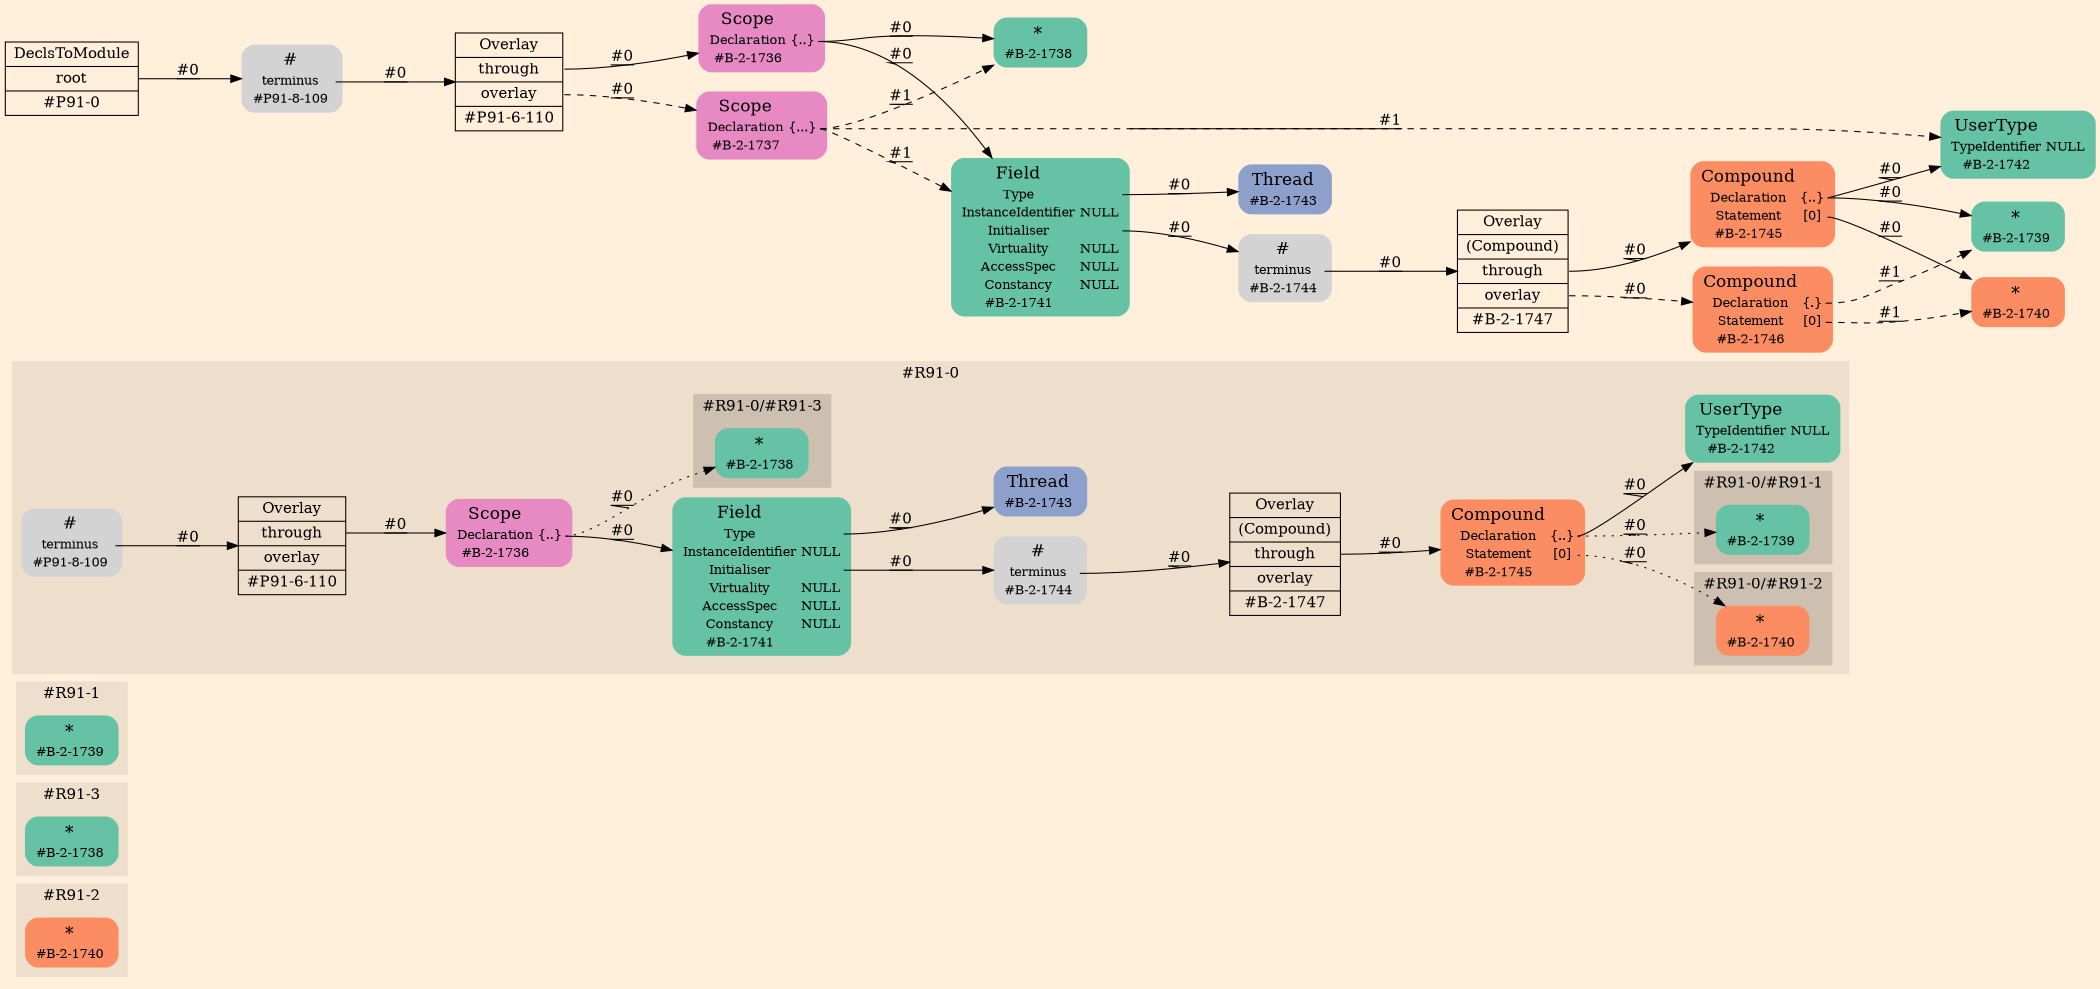 digraph Inferno {
graph [
    rankdir = "LR"
    ranksep = 1.0
    size = "14,20"
    bgcolor = antiquewhite1
    color = black
    fontcolor = black
];
node [
];
// -------------------- figure #R91-2 --------------------
subgraph "cluster#R91-2" {
    label = "#R91-2"
    style = "filled"
    color = antiquewhite2
    "#R91-2/#B-2-1740" [
        shape = "plaintext"
        fillcolor = "/set28/2"
        label = <<TABLE BORDER="0" CELLBORDER="0" CELLSPACING="0">
         <TR><TD><FONT POINT-SIZE="16.0">*</FONT></TD><TD></TD></TR>
         <TR><TD>#B-2-1740</TD><TD PORT="port0"></TD></TR>
        </TABLE>>
        style = "rounded,filled"
        fontsize = "12"
    ];
    
}


// -------------------- figure #R91-3 --------------------
subgraph "cluster#R91-3" {
    label = "#R91-3"
    style = "filled"
    color = antiquewhite2
    "#R91-3/#B-2-1738" [
        shape = "plaintext"
        fillcolor = "/set28/1"
        label = <<TABLE BORDER="0" CELLBORDER="0" CELLSPACING="0">
         <TR><TD><FONT POINT-SIZE="16.0">*</FONT></TD><TD></TD></TR>
         <TR><TD>#B-2-1738</TD><TD PORT="port0"></TD></TR>
        </TABLE>>
        style = "rounded,filled"
        fontsize = "12"
    ];
    
}


// -------------------- figure #R91-1 --------------------
subgraph "cluster#R91-1" {
    label = "#R91-1"
    style = "filled"
    color = antiquewhite2
    "#R91-1/#B-2-1739" [
        shape = "plaintext"
        fillcolor = "/set28/1"
        label = <<TABLE BORDER="0" CELLBORDER="0" CELLSPACING="0">
         <TR><TD><FONT POINT-SIZE="16.0">*</FONT></TD><TD></TD></TR>
         <TR><TD>#B-2-1739</TD><TD PORT="port0"></TD></TR>
        </TABLE>>
        style = "rounded,filled"
        fontsize = "12"
    ];
    
}


// -------------------- figure #R91-0 --------------------
subgraph "cluster#R91-0" {
    label = "#R91-0"
    style = "filled"
    color = antiquewhite2
    "#R91-0/#B-2-1742" [
        shape = "plaintext"
        fillcolor = "/set28/1"
        label = <<TABLE BORDER="0" CELLBORDER="0" CELLSPACING="0">
         <TR><TD><FONT POINT-SIZE="16.0">UserType</FONT></TD><TD></TD></TR>
         <TR><TD>TypeIdentifier</TD><TD PORT="port0">NULL</TD></TR>
         <TR><TD>#B-2-1742</TD><TD PORT="port1"></TD></TR>
        </TABLE>>
        style = "rounded,filled"
        fontsize = "12"
    ];
    
    "#R91-0/#B-2-1747" [
        shape = "record"
        fillcolor = antiquewhite2
        label = "<fixed> Overlay | <port0> (Compound) | <port1> through | <port2> overlay | <port3> #B-2-1747"
        style = "filled"
        fontsize = "14"
        color = black
        fontcolor = black
    ];
    
    "#R91-0/#B-2-1745" [
        shape = "plaintext"
        fillcolor = "/set28/2"
        label = <<TABLE BORDER="0" CELLBORDER="0" CELLSPACING="0">
         <TR><TD><FONT POINT-SIZE="16.0">Compound</FONT></TD><TD></TD></TR>
         <TR><TD>Declaration</TD><TD PORT="port0">{..}</TD></TR>
         <TR><TD>Statement</TD><TD PORT="port1">[0]</TD></TR>
         <TR><TD>#B-2-1745</TD><TD PORT="port2"></TD></TR>
        </TABLE>>
        style = "rounded,filled"
        fontsize = "12"
    ];
    
    "#R91-0/#B-2-1744" [
        shape = "plaintext"
        label = <<TABLE BORDER="0" CELLBORDER="0" CELLSPACING="0">
         <TR><TD><FONT POINT-SIZE="16.0">#</FONT></TD><TD></TD></TR>
         <TR><TD>terminus</TD><TD PORT="port0"></TD></TR>
         <TR><TD>#B-2-1744</TD><TD PORT="port1"></TD></TR>
        </TABLE>>
        style = "rounded,filled"
        fontsize = "12"
    ];
    
    "#R91-0/#P91-8-109" [
        shape = "plaintext"
        label = <<TABLE BORDER="0" CELLBORDER="0" CELLSPACING="0">
         <TR><TD><FONT POINT-SIZE="16.0">#</FONT></TD><TD></TD></TR>
         <TR><TD>terminus</TD><TD PORT="port0"></TD></TR>
         <TR><TD>#P91-8-109</TD><TD PORT="port1"></TD></TR>
        </TABLE>>
        style = "rounded,filled"
        fontsize = "12"
    ];
    
    "#R91-0/#B-2-1736" [
        shape = "plaintext"
        fillcolor = "/set28/4"
        label = <<TABLE BORDER="0" CELLBORDER="0" CELLSPACING="0">
         <TR><TD><FONT POINT-SIZE="16.0">Scope</FONT></TD><TD></TD></TR>
         <TR><TD>Declaration</TD><TD PORT="port0">{..}</TD></TR>
         <TR><TD>#B-2-1736</TD><TD PORT="port1"></TD></TR>
        </TABLE>>
        style = "rounded,filled"
        fontsize = "12"
    ];
    
    "#R91-0/#P91-6-110" [
        shape = "record"
        fillcolor = antiquewhite2
        label = "<fixed> Overlay | <port0> through | <port1> overlay | <port2> #P91-6-110"
        style = "filled"
        fontsize = "14"
        color = black
        fontcolor = black
    ];
    
    "#R91-0/#B-2-1741" [
        shape = "plaintext"
        fillcolor = "/set28/1"
        label = <<TABLE BORDER="0" CELLBORDER="0" CELLSPACING="0">
         <TR><TD><FONT POINT-SIZE="16.0">Field</FONT></TD><TD></TD></TR>
         <TR><TD>Type</TD><TD PORT="port0"></TD></TR>
         <TR><TD>InstanceIdentifier</TD><TD PORT="port1">NULL</TD></TR>
         <TR><TD>Initialiser</TD><TD PORT="port2"></TD></TR>
         <TR><TD>Virtuality</TD><TD PORT="port3">NULL</TD></TR>
         <TR><TD>AccessSpec</TD><TD PORT="port4">NULL</TD></TR>
         <TR><TD>Constancy</TD><TD PORT="port5">NULL</TD></TR>
         <TR><TD>#B-2-1741</TD><TD PORT="port6"></TD></TR>
        </TABLE>>
        style = "rounded,filled"
        fontsize = "12"
    ];
    
    "#R91-0/#B-2-1743" [
        shape = "plaintext"
        fillcolor = "/set28/3"
        label = <<TABLE BORDER="0" CELLBORDER="0" CELLSPACING="0">
         <TR><TD><FONT POINT-SIZE="16.0">Thread</FONT></TD><TD></TD></TR>
         <TR><TD>#B-2-1743</TD><TD PORT="port0"></TD></TR>
        </TABLE>>
        style = "rounded,filled"
        fontsize = "12"
    ];
    
    subgraph "cluster#R91-0/#R91-1" {
        label = "#R91-0/#R91-1"
        style = "filled"
        color = antiquewhite3
        "#R91-0/#0/#B-2-1739" [
            shape = "plaintext"
            fillcolor = "/set28/1"
            label = <<TABLE BORDER="0" CELLBORDER="0" CELLSPACING="0">
             <TR><TD><FONT POINT-SIZE="16.0">*</FONT></TD><TD></TD></TR>
             <TR><TD>#B-2-1739</TD><TD PORT="port0"></TD></TR>
            </TABLE>>
            style = "rounded,filled"
            fontsize = "12"
        ];
        
    }
    
    subgraph "cluster#R91-0/#R91-3" {
        label = "#R91-0/#R91-3"
        style = "filled"
        color = antiquewhite3
        "#R91-0/#0/#B-2-1738" [
            shape = "plaintext"
            fillcolor = "/set28/1"
            label = <<TABLE BORDER="0" CELLBORDER="0" CELLSPACING="0">
             <TR><TD><FONT POINT-SIZE="16.0">*</FONT></TD><TD></TD></TR>
             <TR><TD>#B-2-1738</TD><TD PORT="port0"></TD></TR>
            </TABLE>>
            style = "rounded,filled"
            fontsize = "12"
        ];
        
    }
    
    subgraph "cluster#R91-0/#R91-2" {
        label = "#R91-0/#R91-2"
        style = "filled"
        color = antiquewhite3
        "#R91-0/#0/#B-2-1740" [
            shape = "plaintext"
            fillcolor = "/set28/2"
            label = <<TABLE BORDER="0" CELLBORDER="0" CELLSPACING="0">
             <TR><TD><FONT POINT-SIZE="16.0">*</FONT></TD><TD></TD></TR>
             <TR><TD>#B-2-1740</TD><TD PORT="port0"></TD></TR>
            </TABLE>>
            style = "rounded,filled"
            fontsize = "12"
        ];
        
    }
    
}


// -------------------- transformation figure --------------------
"CR#P91-0" [
    shape = "record"
    fillcolor = antiquewhite1
    label = "<fixed> DeclsToModule | <port0> root | <port1> #P91-0"
    style = "filled"
    fontsize = "14"
    color = black
    fontcolor = black
];

"#P91-8-109" [
    shape = "plaintext"
    label = <<TABLE BORDER="0" CELLBORDER="0" CELLSPACING="0">
     <TR><TD><FONT POINT-SIZE="16.0">#</FONT></TD><TD></TD></TR>
     <TR><TD>terminus</TD><TD PORT="port0"></TD></TR>
     <TR><TD>#P91-8-109</TD><TD PORT="port1"></TD></TR>
    </TABLE>>
    style = "rounded,filled"
    fontsize = "12"
];

"#P91-6-110" [
    shape = "record"
    fillcolor = antiquewhite1
    label = "<fixed> Overlay | <port0> through | <port1> overlay | <port2> #P91-6-110"
    style = "filled"
    fontsize = "14"
    color = black
    fontcolor = black
];

"#B-2-1736" [
    shape = "plaintext"
    fillcolor = "/set28/4"
    label = <<TABLE BORDER="0" CELLBORDER="0" CELLSPACING="0">
     <TR><TD><FONT POINT-SIZE="16.0">Scope</FONT></TD><TD></TD></TR>
     <TR><TD>Declaration</TD><TD PORT="port0">{..}</TD></TR>
     <TR><TD>#B-2-1736</TD><TD PORT="port1"></TD></TR>
    </TABLE>>
    style = "rounded,filled"
    fontsize = "12"
];

"#B-2-1738" [
    shape = "plaintext"
    fillcolor = "/set28/1"
    label = <<TABLE BORDER="0" CELLBORDER="0" CELLSPACING="0">
     <TR><TD><FONT POINT-SIZE="16.0">*</FONT></TD><TD></TD></TR>
     <TR><TD>#B-2-1738</TD><TD PORT="port0"></TD></TR>
    </TABLE>>
    style = "rounded,filled"
    fontsize = "12"
];

"#B-2-1741" [
    shape = "plaintext"
    fillcolor = "/set28/1"
    label = <<TABLE BORDER="0" CELLBORDER="0" CELLSPACING="0">
     <TR><TD><FONT POINT-SIZE="16.0">Field</FONT></TD><TD></TD></TR>
     <TR><TD>Type</TD><TD PORT="port0"></TD></TR>
     <TR><TD>InstanceIdentifier</TD><TD PORT="port1">NULL</TD></TR>
     <TR><TD>Initialiser</TD><TD PORT="port2"></TD></TR>
     <TR><TD>Virtuality</TD><TD PORT="port3">NULL</TD></TR>
     <TR><TD>AccessSpec</TD><TD PORT="port4">NULL</TD></TR>
     <TR><TD>Constancy</TD><TD PORT="port5">NULL</TD></TR>
     <TR><TD>#B-2-1741</TD><TD PORT="port6"></TD></TR>
    </TABLE>>
    style = "rounded,filled"
    fontsize = "12"
];

"#B-2-1743" [
    shape = "plaintext"
    fillcolor = "/set28/3"
    label = <<TABLE BORDER="0" CELLBORDER="0" CELLSPACING="0">
     <TR><TD><FONT POINT-SIZE="16.0">Thread</FONT></TD><TD></TD></TR>
     <TR><TD>#B-2-1743</TD><TD PORT="port0"></TD></TR>
    </TABLE>>
    style = "rounded,filled"
    fontsize = "12"
];

"#B-2-1744" [
    shape = "plaintext"
    label = <<TABLE BORDER="0" CELLBORDER="0" CELLSPACING="0">
     <TR><TD><FONT POINT-SIZE="16.0">#</FONT></TD><TD></TD></TR>
     <TR><TD>terminus</TD><TD PORT="port0"></TD></TR>
     <TR><TD>#B-2-1744</TD><TD PORT="port1"></TD></TR>
    </TABLE>>
    style = "rounded,filled"
    fontsize = "12"
];

"#B-2-1747" [
    shape = "record"
    fillcolor = antiquewhite1
    label = "<fixed> Overlay | <port0> (Compound) | <port1> through | <port2> overlay | <port3> #B-2-1747"
    style = "filled"
    fontsize = "14"
    color = black
    fontcolor = black
];

"#B-2-1745" [
    shape = "plaintext"
    fillcolor = "/set28/2"
    label = <<TABLE BORDER="0" CELLBORDER="0" CELLSPACING="0">
     <TR><TD><FONT POINT-SIZE="16.0">Compound</FONT></TD><TD></TD></TR>
     <TR><TD>Declaration</TD><TD PORT="port0">{..}</TD></TR>
     <TR><TD>Statement</TD><TD PORT="port1">[0]</TD></TR>
     <TR><TD>#B-2-1745</TD><TD PORT="port2"></TD></TR>
    </TABLE>>
    style = "rounded,filled"
    fontsize = "12"
];

"#B-2-1739" [
    shape = "plaintext"
    fillcolor = "/set28/1"
    label = <<TABLE BORDER="0" CELLBORDER="0" CELLSPACING="0">
     <TR><TD><FONT POINT-SIZE="16.0">*</FONT></TD><TD></TD></TR>
     <TR><TD>#B-2-1739</TD><TD PORT="port0"></TD></TR>
    </TABLE>>
    style = "rounded,filled"
    fontsize = "12"
];

"#B-2-1742" [
    shape = "plaintext"
    fillcolor = "/set28/1"
    label = <<TABLE BORDER="0" CELLBORDER="0" CELLSPACING="0">
     <TR><TD><FONT POINT-SIZE="16.0">UserType</FONT></TD><TD></TD></TR>
     <TR><TD>TypeIdentifier</TD><TD PORT="port0">NULL</TD></TR>
     <TR><TD>#B-2-1742</TD><TD PORT="port1"></TD></TR>
    </TABLE>>
    style = "rounded,filled"
    fontsize = "12"
];

"#B-2-1740" [
    shape = "plaintext"
    fillcolor = "/set28/2"
    label = <<TABLE BORDER="0" CELLBORDER="0" CELLSPACING="0">
     <TR><TD><FONT POINT-SIZE="16.0">*</FONT></TD><TD></TD></TR>
     <TR><TD>#B-2-1740</TD><TD PORT="port0"></TD></TR>
    </TABLE>>
    style = "rounded,filled"
    fontsize = "12"
];

"#B-2-1746" [
    shape = "plaintext"
    fillcolor = "/set28/2"
    label = <<TABLE BORDER="0" CELLBORDER="0" CELLSPACING="0">
     <TR><TD><FONT POINT-SIZE="16.0">Compound</FONT></TD><TD></TD></TR>
     <TR><TD>Declaration</TD><TD PORT="port0">{.}</TD></TR>
     <TR><TD>Statement</TD><TD PORT="port1">[0]</TD></TR>
     <TR><TD>#B-2-1746</TD><TD PORT="port2"></TD></TR>
    </TABLE>>
    style = "rounded,filled"
    fontsize = "12"
];

"#B-2-1737" [
    shape = "plaintext"
    fillcolor = "/set28/4"
    label = <<TABLE BORDER="0" CELLBORDER="0" CELLSPACING="0">
     <TR><TD><FONT POINT-SIZE="16.0">Scope</FONT></TD><TD></TD></TR>
     <TR><TD>Declaration</TD><TD PORT="port0">{...}</TD></TR>
     <TR><TD>#B-2-1737</TD><TD PORT="port1"></TD></TR>
    </TABLE>>
    style = "rounded,filled"
    fontsize = "12"
];



// -------------------- links --------------------
// links for block CR#P91-0
"CR#P91-0":port0 -> "#P91-8-109" [
    style="solid"
    label = "#0"
    decorate = true
    color = black
    fontcolor = black
];

// links for block #P91-8-109
"#P91-8-109":port0 -> "#P91-6-110" [
    style="solid"
    label = "#0"
    decorate = true
    color = black
    fontcolor = black
];

// links for block #P91-6-110
"#P91-6-110":port0 -> "#B-2-1736" [
    style="solid"
    label = "#0"
    decorate = true
    color = black
    fontcolor = black
];

"#P91-6-110":port1 -> "#B-2-1737" [
    style="dashed"
    label = "#0"
    decorate = true
    color = black
    fontcolor = black
];

// links for block #B-2-1736
"#B-2-1736":port0 -> "#B-2-1738" [
    style="solid"
    label = "#0"
    decorate = true
    color = black
    fontcolor = black
];

"#B-2-1736":port0 -> "#B-2-1741" [
    style="solid"
    label = "#0"
    decorate = true
    color = black
    fontcolor = black
];

// links for block #B-2-1738
// links for block #B-2-1741
"#B-2-1741":port0 -> "#B-2-1743" [
    style="solid"
    label = "#0"
    decorate = true
    color = black
    fontcolor = black
];

"#B-2-1741":port2 -> "#B-2-1744" [
    style="solid"
    label = "#0"
    decorate = true
    color = black
    fontcolor = black
];

// links for block #B-2-1743
// links for block #B-2-1744
"#B-2-1744":port0 -> "#B-2-1747" [
    style="solid"
    label = "#0"
    decorate = true
    color = black
    fontcolor = black
];

// links for block #B-2-1747
"#B-2-1747":port1 -> "#B-2-1745" [
    style="solid"
    label = "#0"
    decorate = true
    color = black
    fontcolor = black
];

"#B-2-1747":port2 -> "#B-2-1746" [
    style="dashed"
    label = "#0"
    decorate = true
    color = black
    fontcolor = black
];

// links for block #B-2-1745
"#B-2-1745":port0 -> "#B-2-1739" [
    style="solid"
    label = "#0"
    decorate = true
    color = black
    fontcolor = black
];

"#B-2-1745":port0 -> "#B-2-1742" [
    style="solid"
    label = "#0"
    decorate = true
    color = black
    fontcolor = black
];

"#B-2-1745":port1 -> "#B-2-1740" [
    style="solid"
    label = "#0"
    decorate = true
    color = black
    fontcolor = black
];

// links for block #B-2-1739
// links for block #B-2-1742
// links for block #B-2-1740
// links for block #B-2-1746
"#B-2-1746":port0 -> "#B-2-1739" [
    style="dashed"
    label = "#1"
    decorate = true
    color = black
    fontcolor = black
];

"#B-2-1746":port1 -> "#B-2-1740" [
    style="dashed"
    label = "#1"
    decorate = true
    color = black
    fontcolor = black
];

// links for block #B-2-1737
"#B-2-1737":port0 -> "#B-2-1738" [
    style="dashed"
    label = "#1"
    decorate = true
    color = black
    fontcolor = black
];

"#B-2-1737":port0 -> "#B-2-1741" [
    style="dashed"
    label = "#1"
    decorate = true
    color = black
    fontcolor = black
];

"#B-2-1737":port0 -> "#B-2-1742" [
    style="dashed"
    label = "#1"
    decorate = true
    color = black
    fontcolor = black
];

// links for block #R91-0/#B-2-1742
// links for block #R91-0/#B-2-1747
"#R91-0/#B-2-1747":port1 -> "#R91-0/#B-2-1745" [
    style="solid"
    label = "#0"
    decorate = true
    color = black
    fontcolor = black
];

// links for block #R91-0/#B-2-1745
"#R91-0/#B-2-1745":port0 -> "#R91-0/#0/#B-2-1739" [
    style="dotted"
    label = "#0"
    decorate = true
    color = black
    fontcolor = black
];

"#R91-0/#B-2-1745":port0 -> "#R91-0/#B-2-1742" [
    style="solid"
    label = "#0"
    decorate = true
    color = black
    fontcolor = black
];

"#R91-0/#B-2-1745":port1 -> "#R91-0/#0/#B-2-1740" [
    style="dotted"
    label = "#0"
    decorate = true
    color = black
    fontcolor = black
];

// links for block #R91-0/#B-2-1744
"#R91-0/#B-2-1744":port0 -> "#R91-0/#B-2-1747" [
    style="solid"
    label = "#0"
    decorate = true
    color = black
    fontcolor = black
];

// links for block #R91-0/#P91-8-109
"#R91-0/#P91-8-109":port0 -> "#R91-0/#P91-6-110" [
    style="solid"
    label = "#0"
    decorate = true
    color = black
    fontcolor = black
];

// links for block #R91-0/#B-2-1736
"#R91-0/#B-2-1736":port0 -> "#R91-0/#0/#B-2-1738" [
    style="dotted"
    label = "#0"
    decorate = true
    color = black
    fontcolor = black
];

"#R91-0/#B-2-1736":port0 -> "#R91-0/#B-2-1741" [
    style="solid"
    label = "#0"
    decorate = true
    color = black
    fontcolor = black
];

// links for block #R91-0/#P91-6-110
"#R91-0/#P91-6-110":port0 -> "#R91-0/#B-2-1736" [
    style="solid"
    label = "#0"
    decorate = true
    color = black
    fontcolor = black
];

// links for block #R91-0/#B-2-1741
"#R91-0/#B-2-1741":port0 -> "#R91-0/#B-2-1743" [
    style="solid"
    label = "#0"
    decorate = true
    color = black
    fontcolor = black
];

"#R91-0/#B-2-1741":port2 -> "#R91-0/#B-2-1744" [
    style="solid"
    label = "#0"
    decorate = true
    color = black
    fontcolor = black
];

// links for block #R91-0/#B-2-1743
// links for block #R91-0/#0/#B-2-1739
// links for block #R91-0/#0/#B-2-1738
// links for block #R91-0/#0/#B-2-1740
// links for block #R91-1/#B-2-1739
// links for block #R91-3/#B-2-1738
// links for block #R91-2/#B-2-1740
}
